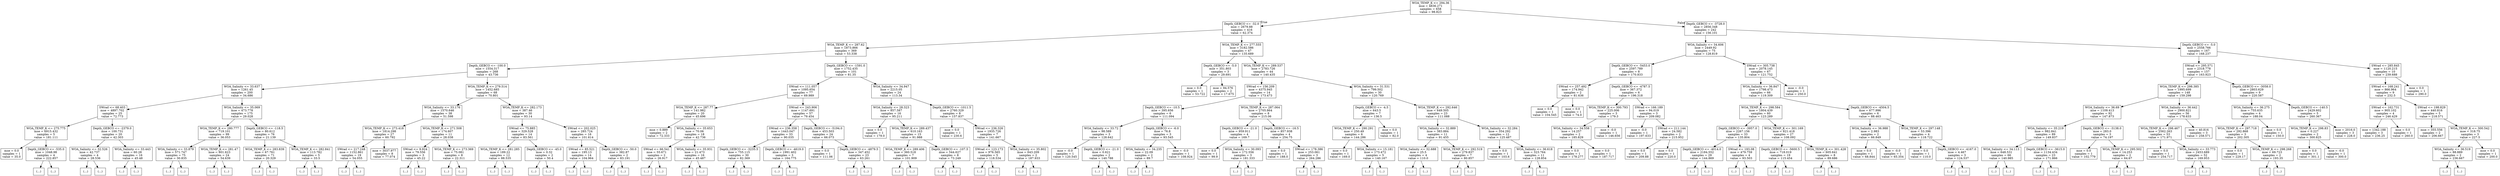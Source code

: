 digraph Tree {
node [shape=box] ;
0 [label="WOA_TEMP_K <= 294.36\nmse = 4836.271\nsamples = 658\nvalue = 98.823"] ;
1 [label="Depth_GEBCO <= -32.0\nmse = 2679.88\nsamples = 416\nvalue = 62.374"] ;
0 -> 1 [labeldistance=2.5, labelangle=45, headlabel="True"] ;
2 [label="WOA_TEMP_K <= 287.62\nmse = 1873.866\nsamples = 369\nvalue = 53.338"] ;
1 -> 2 ;
3 [label="Depth_GEBCO <= -100.0\nmse = 1554.317\nsamples = 268\nvalue = 43.736"] ;
2 -> 3 ;
4 [label="WOA_Salinity <= 33.637\nmse = 1261.45\nsamples = 200\nvalue = 34.686"] ;
3 -> 4 ;
5 [label="SWrad <= 68.403\nmse = 4897.702\nsamples = 25\nvalue = 72.773"] ;
4 -> 5 ;
6 [label="WOA_TEMP_K <= 275.775\nmse = 6915.432\nsamples = 5\nvalue = 181.111"] ;
5 -> 6 ;
7 [label="mse = 0.0\nsamples = 1\nvalue = 35.0"] ;
6 -> 7 ;
8 [label="Depth_GEBCO <= -535.0\nmse = 1048.98\nsamples = 4\nvalue = 222.857"] ;
6 -> 8 ;
9 [label="(...)"] ;
8 -> 9 ;
10 [label="(...)"] ;
8 -> 10 ;
13 [label="Depth_GEBCO <= -2379.0\nmse = 100.731\nsamples = 20\nvalue = 42.303"] ;
5 -> 13 ;
14 [label="WOA_Salinity <= 32.526\nmse = 42.737\nsamples = 4\nvalue = 28.536"] ;
13 -> 14 ;
15 [label="(...)"] ;
14 -> 15 ;
16 [label="(...)"] ;
14 -> 16 ;
21 [label="WOA_Salinity <= 33.443\nmse = 60.28\nsamples = 16\nvalue = 45.48"] ;
13 -> 21 ;
22 [label="(...)"] ;
21 -> 22 ;
33 [label="(...)"] ;
21 -> 33 ;
48 [label="WOA_Salinity <= 35.069\nmse = 473.778\nsamples = 175\nvalue = 29.028"] ;
4 -> 48 ;
49 [label="WOA_TEMP_K <= 280.777\nmse = 719.101\nsamples = 99\nvalue = 36.053"] ;
48 -> 49 ;
50 [label="WOA_Salinity <= 33.879\nmse = 571.747\nsamples = 75\nvalue = 30.835"] ;
49 -> 50 ;
51 [label="(...)"] ;
50 -> 51 ;
108 [label="(...)"] ;
50 -> 108 ;
193 [label="WOA_TEMP_K <= 281.47\nmse = 801.623\nsamples = 24\nvalue = 54.639"] ;
49 -> 193 ;
194 [label="(...)"] ;
193 -> 194 ;
205 [label="(...)"] ;
193 -> 205 ;
236 [label="Depth_GEBCO <= -118.5\nmse = 80.612\nsamples = 76\nvalue = 21.139"] ;
48 -> 236 ;
237 [label="WOA_TEMP_K <= 283.839\nmse = 67.761\nsamples = 71\nvalue = 20.329"] ;
236 -> 237 ;
238 [label="(...)"] ;
237 -> 238 ;
287 [label="(...)"] ;
237 -> 287 ;
308 [label="WOA_TEMP_K <= 282.841\nmse = 113.782\nsamples = 5\nvalue = 33.5"] ;
236 -> 308 ;
309 [label="(...)"] ;
308 -> 309 ;
316 [label="(...)"] ;
308 -> 316 ;
317 [label="WOA_TEMP_K <= 279.514\nmse = 1452.685\nsamples = 68\nvalue = 70.801"] ;
3 -> 317 ;
318 [label="WOA_Salinity <= 33.176\nmse = 1570.646\nsamples = 38\nvalue = 51.598"] ;
317 -> 318 ;
319 [label="WOA_TEMP_K <= 273.418\nmse = 1814.298\nsamples = 27\nvalue = 60.792"] ;
318 -> 319 ;
320 [label="SWrad <= 217.248\nmse = 1152.861\nsamples = 19\nvalue = 54.055"] ;
319 -> 320 ;
321 [label="(...)"] ;
320 -> 321 ;
326 [label="(...)"] ;
320 -> 326 ;
327 [label="mse = 3037.977\nsamples = 8\nvalue = 77.074"] ;
319 -> 327 ;
328 [label="WOA_TEMP_K <= 271.508\nmse = 174.607\nsamples = 11\nvalue = 28.038"] ;
318 -> 328 ;
329 [label="SWrad <= 9.924\nmse = 79.556\nsamples = 3\nvalue = 45.22"] ;
328 -> 329 ;
330 [label="(...)"] ;
329 -> 330 ;
331 [label="(...)"] ;
329 -> 331 ;
332 [label="WOA_TEMP_K <= 273.369\nmse = 75.081\nsamples = 8\nvalue = 22.311"] ;
328 -> 332 ;
333 [label="(...)"] ;
332 -> 333 ;
342 [label="(...)"] ;
332 -> 342 ;
347 [label="WOA_TEMP_K <= 282.173\nmse = 387.46\nsamples = 30\nvalue = 93.14"] ;
317 -> 347 ;
348 [label="SWrad <= 75.885\nmse = 329.528\nsamples = 14\nvalue = 83.561"] ;
347 -> 348 ;
349 [label="WOA_TEMP_K <= 281.285\nmse = 189.22\nsamples = 12\nvalue = 88.535"] ;
348 -> 349 ;
350 [label="(...)"] ;
349 -> 350 ;
367 [label="(...)"] ;
349 -> 367 ;
372 [label="Depth_GEBCO <= -45.0\nmse = 0.32\nsamples = 2\nvalue = 50.4"] ;
348 -> 372 ;
373 [label="(...)"] ;
372 -> 373 ;
374 [label="(...)"] ;
372 -> 374 ;
375 [label="SWrad <= 202.025\nmse = 285.724\nsamples = 16\nvalue = 101.614"] ;
347 -> 375 ;
376 [label="SWrad <= 85.521\nmse = 195.13\nsamples = 14\nvalue = 104.964"] ;
375 -> 376 ;
377 [label="(...)"] ;
376 -> 377 ;
384 [label="(...)"] ;
376 -> 384 ;
391 [label="Depth_GEBCO <= -50.0\nmse = 382.87\nsamples = 2\nvalue = 83.191"] ;
375 -> 391 ;
392 [label="(...)"] ;
391 -> 392 ;
393 [label="(...)"] ;
391 -> 393 ;
394 [label="Depth_GEBCO <= -1591.0\nmse = 1752.435\nsamples = 101\nvalue = 81.35"] ;
2 -> 394 ;
395 [label="SWrad <= 111.057\nmse = 1095.654\nsamples = 77\nvalue = 69.989"] ;
394 -> 395 ;
396 [label="WOA_TEMP_K <= 287.77\nmse = 141.982\nsamples = 20\nvalue = 45.696"] ;
395 -> 396 ;
397 [label="mse = 0.889\nsamples = 2\nvalue = 72.333"] ;
396 -> 397 ;
398 [label="WOA_Salinity <= 35.653\nmse = 70.06\nsamples = 18\nvalue = 42.736"] ;
396 -> 398 ;
399 [label="SWrad <= 66.541\nmse = 55.671\nsamples = 2\nvalue = 26.917"] ;
398 -> 399 ;
400 [label="(...)"] ;
399 -> 400 ;
401 [label="(...)"] ;
399 -> 401 ;
402 [label="WOA_Salinity <= 35.931\nmse = 21.473\nsamples = 16\nvalue = 45.487"] ;
398 -> 402 ;
403 [label="(...)"] ;
402 -> 403 ;
416 [label="(...)"] ;
402 -> 416 ;
433 [label="SWrad <= 243.906\nmse = 1147.691\nsamples = 57\nvalue = 79.454"] ;
395 -> 433 ;
434 [label="SWrad <= 236.358\nmse = 1443.047\nsamples = 33\nvalue = 90.035"] ;
433 -> 434 ;
435 [label="Depth_GEBCO <= -3235.5\nmse = 755.115\nsamples = 30\nvalue = 82.369"] ;
434 -> 435 ;
436 [label="(...)"] ;
435 -> 436 ;
477 [label="(...)"] ;
435 -> 477 ;
490 [label="Depth_GEBCO <= -4619.0\nmse = 1991.402\nsamples = 3\nvalue = 164.775"] ;
434 -> 490 ;
491 [label="(...)"] ;
490 -> 491 ;
492 [label="(...)"] ;
490 -> 492 ;
495 [label="Depth_GEBCO <= -5194.0\nmse = 453.503\nsamples = 24\nvalue = 66.073"] ;
433 -> 495 ;
496 [label="mse = 0.0\nsamples = 1\nvalue = 111.06"] ;
495 -> 496 ;
497 [label="Depth_GEBCO <= -4879.5\nmse = 347.452\nsamples = 23\nvalue = 63.261"] ;
495 -> 497 ;
498 [label="(...)"] ;
497 -> 498 ;
517 [label="(...)"] ;
497 -> 517 ;
530 [label="WOA_Salinity <= 34.947\nmse = 2215.05\nsamples = 24\nvalue = 113.34"] ;
394 -> 530 ;
531 [label="WOA_Salinity <= 28.323\nmse = 857.587\nsamples = 16\nvalue = 95.211"] ;
530 -> 531 ;
532 [label="mse = 0.0\nsamples = 1\nvalue = 179.0"] ;
531 -> 532 ;
533 [label="WOA_TEMP_K <= 289.437\nmse = 610.163\nsamples = 15\nvalue = 91.988"] ;
531 -> 533 ;
534 [label="WOA_TEMP_K <= 289.406\nmse = 360.518\nsamples = 7\nvalue = 101.909"] ;
533 -> 534 ;
535 [label="(...)"] ;
534 -> 535 ;
546 [label="(...)"] ;
534 -> 546 ;
547 [label="Depth_GEBCO <= -107.5\nmse = 544.627\nsamples = 8\nvalue = 73.249"] ;
533 -> 547 ;
548 [label="(...)"] ;
547 -> 548 ;
551 [label="(...)"] ;
547 -> 551 ;
560 [label="Depth_GEBCO <= -1011.5\nmse = 2760.329\nsamples = 8\nvalue = 157.837"] ;
530 -> 560 ;
561 [label="mse = 0.0\nsamples = 1\nvalue = 230.6"] ;
560 -> 561 ;
562 [label="SWrad <= 236.326\nmse = 1935.726\nsamples = 7\nvalue = 141.667"] ;
560 -> 562 ;
563 [label="SWrad <= 123.173\nmse = 976.565\nsamples = 5\nvalue = 118.534"] ;
562 -> 563 ;
564 [label="(...)"] ;
563 -> 564 ;
565 [label="(...)"] ;
563 -> 565 ;
572 [label="WOA_Salinity <= 35.802\nmse = 643.209\nsamples = 2\nvalue = 187.933"] ;
562 -> 572 ;
573 [label="(...)"] ;
572 -> 573 ;
574 [label="(...)"] ;
572 -> 574 ;
575 [label="WOA_TEMP_K <= 277.555\nmse = 3182.586\nsamples = 47\nvalue = 135.689"] ;
1 -> 575 ;
576 [label="Depth_GEBCO <= -5.0\nmse = 351.803\nsamples = 3\nvalue = 29.691"] ;
575 -> 576 ;
577 [label="mse = 0.0\nsamples = 1\nvalue = 53.722"] ;
576 -> 577 ;
578 [label="mse = 94.576\nsamples = 2\nvalue = 17.675"] ;
576 -> 578 ;
579 [label="WOA_TEMP_K <= 289.537\nmse = 2783.726\nsamples = 44\nvalue = 140.435"] ;
575 -> 579 ;
580 [label="SWrad <= 156.209\nmse = 4375.945\nsamples = 14\nvalue = 173.473"] ;
579 -> 580 ;
581 [label="Depth_GEBCO <= -10.5\nmse = 395.656\nsamples = 6\nvalue = 111.094"] ;
580 -> 581 ;
582 [label="WOA_Salinity <= 33.72\nmse = 98.589\nsamples = 3\nvalue = 128.642"] ;
581 -> 582 ;
583 [label="mse = -0.0\nsamples = 1\nvalue = 120.545"] ;
582 -> 583 ;
584 [label="Depth_GEBCO <= -21.0\nmse = 0.621\nsamples = 2\nvalue = 140.788"] ;
582 -> 584 ;
585 [label="(...)"] ;
584 -> 585 ;
586 [label="(...)"] ;
584 -> 586 ;
587 [label="Depth_GEBCO <= -6.0\nmse = 76.8\nsamples = 3\nvalue = 93.545"] ;
581 -> 587 ;
588 [label="WOA_Salinity <= 34.235\nmse = 22.09\nsamples = 2\nvalue = 89.7"] ;
587 -> 588 ;
589 [label="(...)"] ;
588 -> 589 ;
590 [label="(...)"] ;
588 -> 590 ;
591 [label="mse = -0.0\nsamples = 1\nvalue = 108.924"] ;
587 -> 591 ;
592 [label="WOA_TEMP_K <= 287.064\nmse = 2705.864\nsamples = 8\nvalue = 215.06"] ;
580 -> 592 ;
593 [label="Depth_GEBCO <= -21.0\nmse = 959.911\nsamples = 4\nvalue = 169.7"] ;
592 -> 593 ;
594 [label="mse = 0.0\nsamples = 1\nvalue = 99.9"] ;
593 -> 594 ;
595 [label="WOA_Salinity <= 30.093\nmse = 172.556\nsamples = 3\nvalue = 181.333"] ;
593 -> 595 ;
596 [label="(...)"] ;
595 -> 596 ;
599 [label="(...)"] ;
595 -> 599 ;
600 [label="Depth_GEBCO <= -16.5\nmse = 857.938\nsamples = 4\nvalue = 254.75"] ;
592 -> 600 ;
601 [label="mse = 0.0\nsamples = 1\nvalue = 188.0"] ;
600 -> 601 ;
602 [label="SWrad <= 178.386\nmse = 253.061\nsamples = 3\nvalue = 264.286"] ;
600 -> 602 ;
603 [label="(...)"] ;
602 -> 603 ;
604 [label="(...)"] ;
602 -> 604 ;
607 [label="WOA_Salinity <= 31.531\nmse = 799.502\nsamples = 30\nvalue = 120.769"] ;
579 -> 607 ;
608 [label="Depth_GEBCO <= -4.5\nmse = 643.5\nsamples = 7\nvalue = 136.5"] ;
607 -> 608 ;
609 [label="WOA_TEMP_K <= 290.291\nmse = 250.49\nsamples = 6\nvalue = 144.286"] ;
608 -> 609 ;
610 [label="mse = 0.0\nsamples = 1\nvalue = 169.0"] ;
609 -> 610 ;
611 [label="WOA_Salinity <= 15.181\nmse = 173.472\nsamples = 5\nvalue = 140.167"] ;
609 -> 611 ;
612 [label="(...)"] ;
611 -> 612 ;
613 [label="(...)"] ;
611 -> 613 ;
620 [label="mse = 0.0\nsamples = 1\nvalue = 82.0"] ;
608 -> 620 ;
621 [label="WOA_TEMP_K <= 292.646\nmse = 649.505\nsamples = 23\nvalue = 111.088"] ;
607 -> 621 ;
622 [label="WOA_Salinity <= 32.889\nmse = 383.884\nsamples = 11\nvalue = 91.455"] ;
621 -> 622 ;
623 [label="WOA_Salinity <= 32.688\nmse = 25.5\nsamples = 4\nvalue = 110.0"] ;
622 -> 623 ;
624 [label="(...)"] ;
623 -> 624 ;
627 [label="(...)"] ;
623 -> 627 ;
628 [label="WOA_TEMP_K <= 292.519\nmse = 279.837\nsamples = 7\nvalue = 80.857"] ;
622 -> 628 ;
629 [label="(...)"] ;
628 -> 629 ;
636 [label="(...)"] ;
628 -> 636 ;
637 [label="WOA_Salinity <= 32.284\nmse = 354.292\nsamples = 12\nvalue = 125.487"] ;
621 -> 637 ;
638 [label="mse = 0.0\nsamples = 1\nvalue = 103.6"] ;
637 -> 638 ;
639 [label="WOA_Salinity <= 36.618\nmse = 323.764\nsamples = 11\nvalue = 128.854"] ;
637 -> 639 ;
640 [label="(...)"] ;
639 -> 640 ;
647 [label="(...)"] ;
639 -> 647 ;
648 [label="Depth_GEBCO <= -3728.0\nmse = 2856.348\nsamples = 242\nvalue = 156.101"] ;
0 -> 648 [labeldistance=2.5, labelangle=-45, headlabel="False"] ;
649 [label="WOA_Salinity <= 34.606\nmse = 2449.92\nsamples = 75\nvalue = 128.819"] ;
648 -> 649 ;
650 [label="Depth_GEBCO <= -5453.0\nmse = 2597.789\nsamples = 8\nvalue = 170.833"] ;
649 -> 650 ;
651 [label="SWrad <= 257.492\nmse = 174.942\nsamples = 2\nvalue = 81.636"] ;
650 -> 651 ;
652 [label="mse = 0.0\nsamples = 1\nvalue = 104.545"] ;
651 -> 652 ;
653 [label="mse = 0.0\nsamples = 1\nvalue = 74.0"] ;
651 -> 653 ;
654 [label="Depth_GEBCO <= -4787.5\nmse = 367.372\nsamples = 6\nvalue = 196.318"] ;
650 -> 654 ;
655 [label="WOA_TEMP_K <= 300.793\nmse = 225.006\nsamples = 3\nvalue = 179.3"] ;
654 -> 655 ;
656 [label="WOA_Salinity <= 34.558\nmse = 14.257\nsamples = 2\nvalue = 185.829"] ;
655 -> 656 ;
657 [label="mse = 0.0\nsamples = 1\nvalue = 178.277"] ;
656 -> 657 ;
658 [label="mse = 0.0\nsamples = 1\nvalue = 187.717"] ;
656 -> 658 ;
659 [label="mse = -0.0\nsamples = 1\nvalue = 146.656"] ;
655 -> 659 ;
660 [label="SWrad <= 166.189\nmse = 94.019\nsamples = 3\nvalue = 209.082"] ;
654 -> 660 ;
661 [label="mse = -0.0\nsamples = 1\nvalue = 197.633"] ;
660 -> 661 ;
662 [label="SWrad <= 211.144\nmse = 24.582\nsamples = 2\nvalue = 215.952"] ;
660 -> 662 ;
663 [label="mse = 0.0\nsamples = 1\nvalue = 209.88"] ;
662 -> 663 ;
664 [label="mse = 0.0\nsamples = 1\nvalue = 220.0"] ;
662 -> 664 ;
665 [label="SWrad <= 305.738\nmse = 2078.145\nsamples = 67\nvalue = 121.752"] ;
649 -> 665 ;
666 [label="WOA_Salinity <= 36.847\nmse = 1798.473\nsamples = 66\nvalue = 119.309"] ;
665 -> 666 ;
667 [label="WOA_TEMP_K <= 298.584\nmse = 1804.439\nsamples = 60\nvalue = 123.289"] ;
666 -> 667 ;
668 [label="Depth_GEBCO <= -3957.0\nmse = 2267.156\nsamples = 33\nvalue = 135.804"] ;
667 -> 668 ;
669 [label="Depth_GEBCO <= -4014.0\nmse = 2184.552\nsamples = 29\nvalue = 144.869"] ;
668 -> 669 ;
670 [label="(...)"] ;
669 -> 670 ;
721 [label="(...)"] ;
669 -> 721 ;
722 [label="SWrad <= 193.08\nmse = 479.759\nsamples = 4\nvalue = 93.503"] ;
668 -> 722 ;
723 [label="(...)"] ;
722 -> 723 ;
724 [label="(...)"] ;
722 -> 724 ;
729 [label="WOA_TEMP_K <= 301.169\nmse = 821.418\nsamples = 27\nvalue = 108.092"] ;
667 -> 729 ;
730 [label="Depth_GEBCO <= -5600.5\nmse = 718.019\nsamples = 19\nvalue = 115.454"] ;
729 -> 730 ;
731 [label="(...)"] ;
730 -> 731 ;
736 [label="(...)"] ;
730 -> 736 ;
767 [label="WOA_TEMP_K <= 301.428\nmse = 605.641\nsamples = 8\nvalue = 89.686"] ;
729 -> 767 ;
768 [label="(...)"] ;
767 -> 768 ;
773 [label="(...)"] ;
767 -> 773 ;
782 [label="Depth_GEBCO <= -4504.5\nmse = 677.996\nsamples = 6\nvalue = 88.463"] ;
666 -> 782 ;
783 [label="WOA_Salinity <= 36.988\nmse = 2.983\nsamples = 2\nvalue = 66.849"] ;
782 -> 783 ;
784 [label="mse = 0.0\nsamples = 1\nvalue = 68.844"] ;
783 -> 784 ;
785 [label="mse = -0.0\nsamples = 1\nvalue = 65.354"] ;
783 -> 785 ;
786 [label="WOA_TEMP_K <= 297.148\nmse = 53.396\nsamples = 4\nvalue = 118.722"] ;
782 -> 786 ;
787 [label="mse = 0.0\nsamples = 1\nvalue = 110.0"] ;
786 -> 787 ;
788 [label="Depth_GEBCO <= -4167.0\nmse = 4.467\nsamples = 3\nvalue = 124.537"] ;
786 -> 788 ;
789 [label="(...)"] ;
788 -> 789 ;
792 [label="(...)"] ;
788 -> 792 ;
793 [label="mse = -0.0\nsamples = 1\nvalue = 250.0"] ;
665 -> 793 ;
794 [label="Depth_GEBCO <= -5.0\nmse = 2558.766\nsamples = 167\nvalue = 168.237"] ;
648 -> 794 ;
795 [label="SWrad <= 295.571\nmse = 2318.778\nsamples = 157\nvalue = 163.923"] ;
794 -> 795 ;
796 [label="WOA_TEMP_K <= 298.385\nmse = 1995.699\nsamples = 148\nvalue = 159.298"] ;
795 -> 796 ;
797 [label="WOA_Salinity <= 36.69\nmse = 1109.413\nsamples = 92\nvalue = 147.873"] ;
796 -> 797 ;
798 [label="WOA_Salinity <= 35.219\nmse = 982.841\nsamples = 89\nvalue = 149.837"] ;
797 -> 798 ;
799 [label="WOA_Salinity <= 34.113\nmse = 648.531\nsamples = 66\nvalue = 140.985"] ;
798 -> 799 ;
800 [label="(...)"] ;
799 -> 800 ;
879 [label="(...)"] ;
799 -> 879 ;
898 [label="Depth_GEBCO <= -3615.0\nmse = 1134.434\nsamples = 23\nvalue = 171.866"] ;
798 -> 898 ;
899 [label="(...)"] ;
898 -> 899 ;
900 [label="(...)"] ;
898 -> 900 ;
931 [label="Depth_GEBCO <= -3138.0\nmse = 283.0\nsamples = 3\nvalue = 74.197"] ;
797 -> 931 ;
932 [label="mse = 0.0\nsamples = 1\nvalue = 102.779"] ;
931 -> 932 ;
933 [label="WOA_TEMP_K <= 295.502\nmse = 14.253\nsamples = 2\nvalue = 64.67"] ;
931 -> 933 ;
934 [label="(...)"] ;
933 -> 934 ;
935 [label="(...)"] ;
933 -> 935 ;
936 [label="WOA_Salinity <= 36.442\nmse = 2900.821\nsamples = 56\nvalue = 178.633"] ;
796 -> 936 ;
937 [label="WOA_TEMP_K <= 298.467\nmse = 2562.263\nsamples = 53\nvalue = 171.971"] ;
936 -> 937 ;
938 [label="mse = 0.0\nsamples = 1\nvalue = 254.717"] ;
937 -> 938 ;
939 [label="WOA_Salinity <= 33.773\nmse = 2453.689\nsamples = 52\nvalue = 169.953"] ;
937 -> 939 ;
940 [label="(...)"] ;
939 -> 940 ;
947 [label="(...)"] ;
939 -> 947 ;
1004 [label="mse = 40.816\nsamples = 3\nvalue = 258.571"] ;
936 -> 1004 ;
1005 [label="Depth_GEBCO <= -3058.0\nmse = 2803.629\nsamples = 9\nvalue = 220.587"] ;
795 -> 1005 ;
1006 [label="WOA_Salinity <= 36.275\nmse = 755.635\nsamples = 4\nvalue = 188.04"] ;
1005 -> 1006 ;
1007 [label="WOA_TEMP_K <= 297.718\nmse = 292.868\nsamples = 3\nvalue = 202.305"] ;
1006 -> 1007 ;
1008 [label="mse = 0.0\nsamples = 1\nvalue = 229.17"] ;
1007 -> 1008 ;
1009 [label="WOA_TEMP_K <= 298.268\nmse = 69.723\nsamples = 2\nvalue = 193.35"] ;
1007 -> 1009 ;
1010 [label="(...)"] ;
1009 -> 1010 ;
1011 [label="(...)"] ;
1009 -> 1011 ;
1012 [label="mse = 0.0\nsamples = 1\nvalue = 150.0"] ;
1006 -> 1012 ;
1013 [label="Depth_GEBCO <= -140.5\nmse = 2429.602\nsamples = 5\nvalue = 260.367"] ;
1005 -> 1013 ;
1014 [label="WOA_TEMP_K <= 298.83\nmse = 0.227\nsamples = 2\nvalue = 300.825"] ;
1013 -> 1014 ;
1015 [label="mse = 0.0\nsamples = 1\nvalue = 301.1"] ;
1014 -> 1015 ;
1016 [label="mse = -0.0\nsamples = 1\nvalue = 300.0"] ;
1014 -> 1016 ;
1017 [label="mse = 2016.0\nsamples = 3\nvalue = 228.0"] ;
1013 -> 1017 ;
1018 [label="SWrad <= 285.845\nmse = 1120.215\nsamples = 10\nvalue = 239.688"] ;
794 -> 1018 ;
1019 [label="SWrad <= 168.241\nmse = 866.964\nsamples = 9\nvalue = 232.5"] ;
1018 -> 1019 ;
1020 [label="SWrad <= 162.731\nmse = 905.102\nsamples = 4\nvalue = 246.429"] ;
1019 -> 1020 ;
1021 [label="mse = 1342.188\nsamples = 3\nvalue = 236.25"] ;
1020 -> 1021 ;
1022 [label="mse = 0.0\nsamples = 1\nvalue = 260.0"] ;
1020 -> 1022 ;
1023 [label="SWrad <= 198.829\nmse = 440.816\nsamples = 5\nvalue = 218.571"] ;
1019 -> 1023 ;
1024 [label="mse = 355.556\nsamples = 2\nvalue = 206.667"] ;
1023 -> 1024 ;
1025 [label="WOA_TEMP_K <= 300.542\nmse = 318.75\nsamples = 3\nvalue = 227.5"] ;
1023 -> 1025 ;
1026 [label="WOA_Salinity <= 36.519\nmse = 88.889\nsamples = 2\nvalue = 236.667"] ;
1025 -> 1026 ;
1027 [label="(...)"] ;
1026 -> 1027 ;
1028 [label="(...)"] ;
1026 -> 1028 ;
1029 [label="mse = 0.0\nsamples = 1\nvalue = 200.0"] ;
1025 -> 1029 ;
1030 [label="mse = 0.0\nsamples = 1\nvalue = 290.0"] ;
1018 -> 1030 ;
}